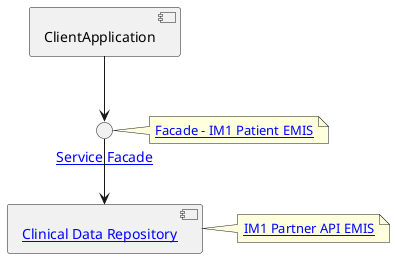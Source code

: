 @startuml

component ClientApplication

interface facade as "[[ActorDefinition-ServiceFacade.html Service Facade]]"
note right
[[CapabilityStatement-IM1PatientEMISFacade.html Facade - IM1 Patient EMIS]]
end note

component "[[ActorDefinition-ClinicalDataRepository.html Clinical Data Repository]]" as CDR
note right
[[https://digital.nhs.uk/services/gp-it-futures-systems/im1-pairing-integration/interface-mechanisms-guidance#partner-api IM1 Partner API EMIS]]
end note

ClientApplication -d-> facade

facade -d-> CDR

@enduml
